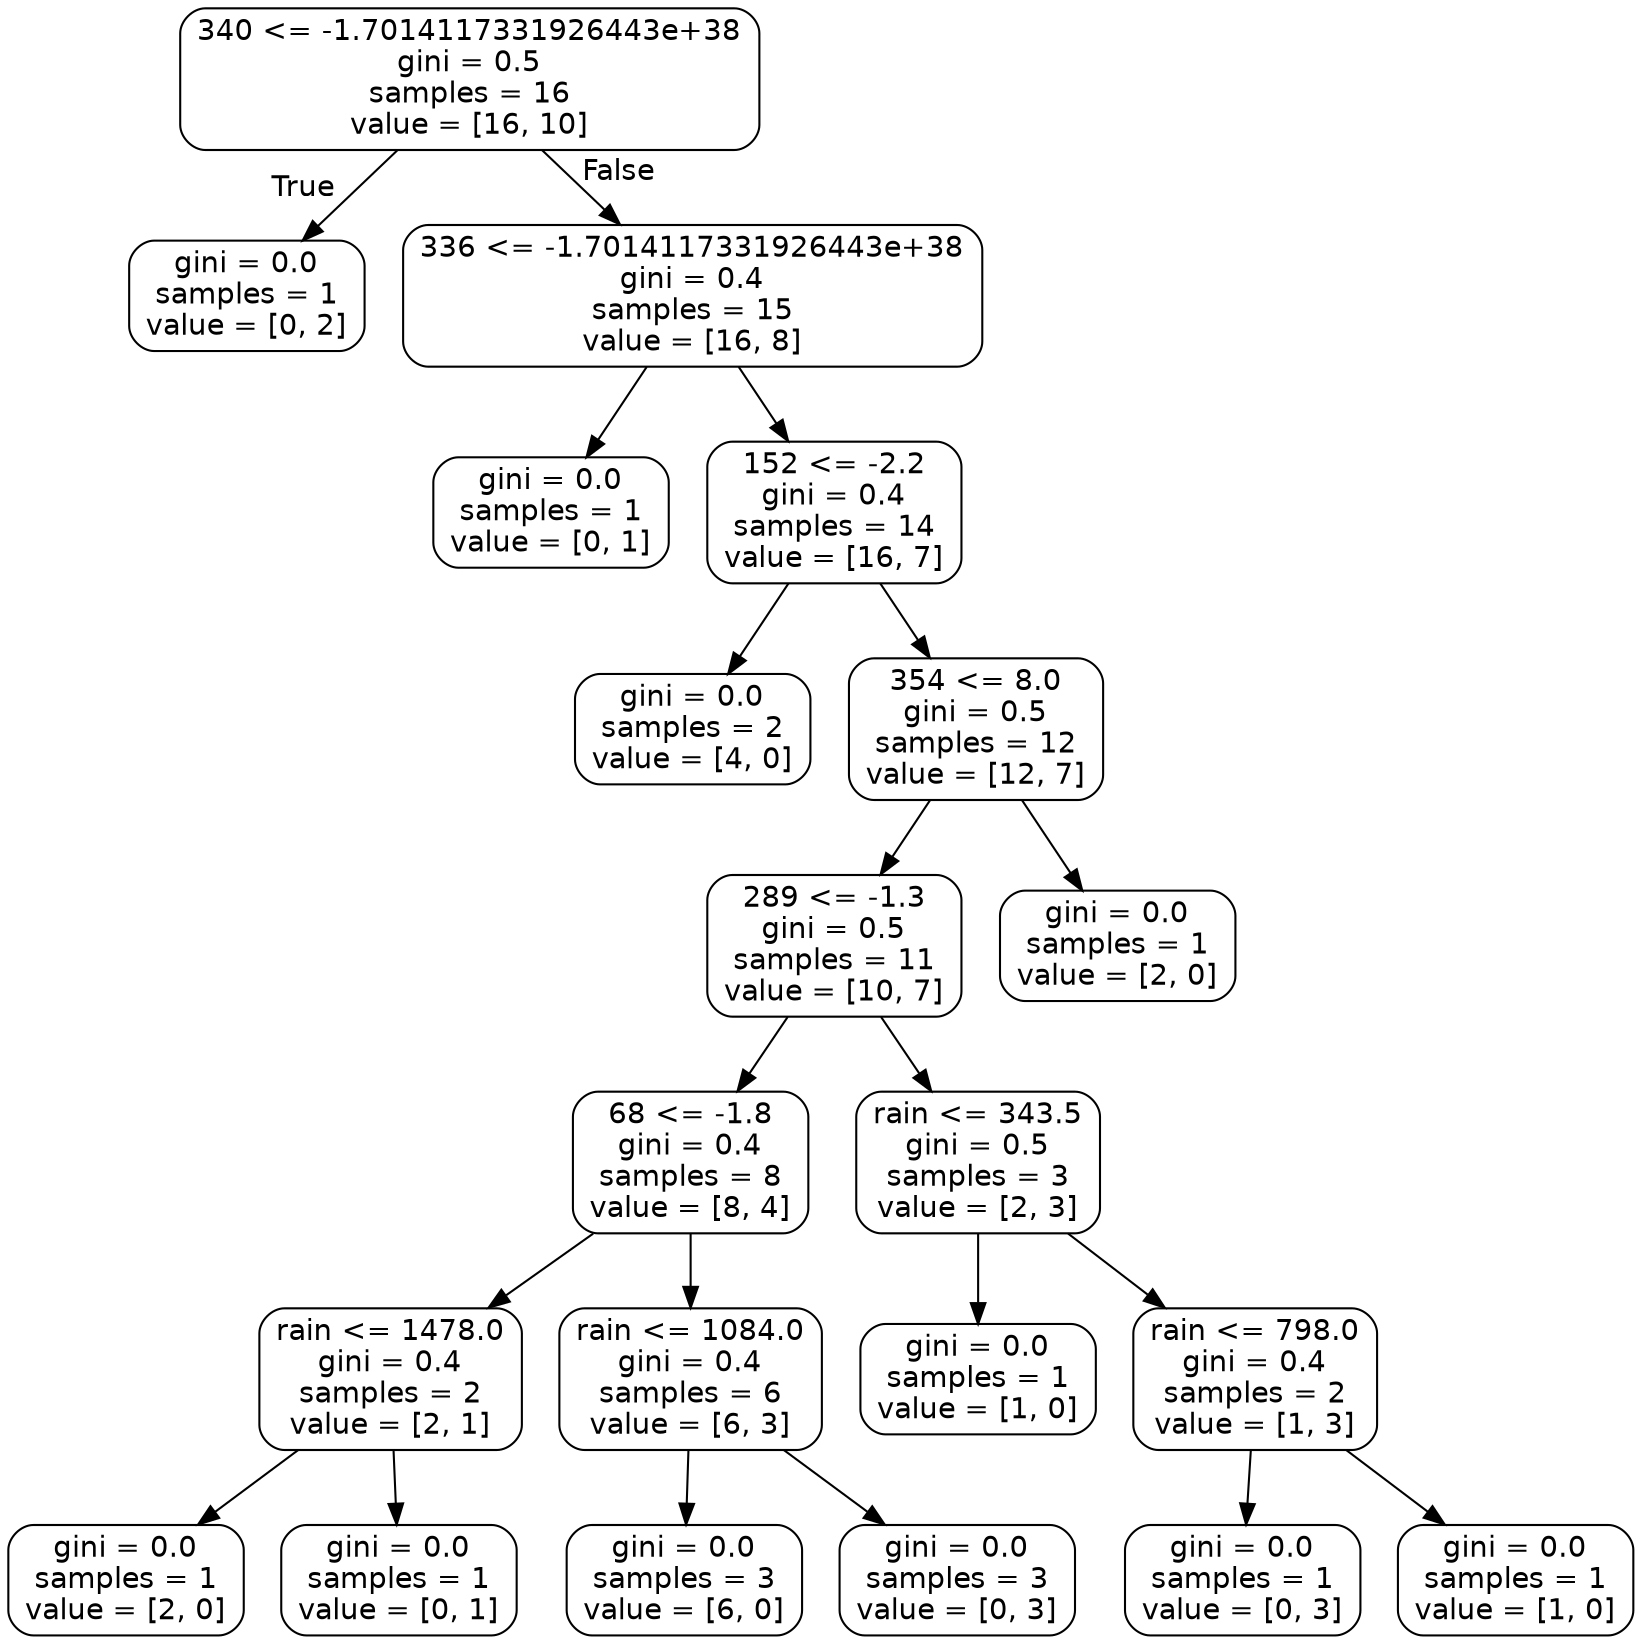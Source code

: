 digraph Tree {
node [shape=box, style="rounded", color="black", fontname=helvetica] ;
edge [fontname=helvetica] ;
0 [label="340 <= -1.7014117331926443e+38\ngini = 0.5\nsamples = 16\nvalue = [16, 10]"] ;
1 [label="gini = 0.0\nsamples = 1\nvalue = [0, 2]"] ;
0 -> 1 [labeldistance=2.5, labelangle=45, headlabel="True"] ;
2 [label="336 <= -1.7014117331926443e+38\ngini = 0.4\nsamples = 15\nvalue = [16, 8]"] ;
0 -> 2 [labeldistance=2.5, labelangle=-45, headlabel="False"] ;
3 [label="gini = 0.0\nsamples = 1\nvalue = [0, 1]"] ;
2 -> 3 ;
4 [label="152 <= -2.2\ngini = 0.4\nsamples = 14\nvalue = [16, 7]"] ;
2 -> 4 ;
5 [label="gini = 0.0\nsamples = 2\nvalue = [4, 0]"] ;
4 -> 5 ;
6 [label="354 <= 8.0\ngini = 0.5\nsamples = 12\nvalue = [12, 7]"] ;
4 -> 6 ;
7 [label="289 <= -1.3\ngini = 0.5\nsamples = 11\nvalue = [10, 7]"] ;
6 -> 7 ;
8 [label="68 <= -1.8\ngini = 0.4\nsamples = 8\nvalue = [8, 4]"] ;
7 -> 8 ;
9 [label="rain <= 1478.0\ngini = 0.4\nsamples = 2\nvalue = [2, 1]"] ;
8 -> 9 ;
10 [label="gini = 0.0\nsamples = 1\nvalue = [2, 0]"] ;
9 -> 10 ;
11 [label="gini = 0.0\nsamples = 1\nvalue = [0, 1]"] ;
9 -> 11 ;
12 [label="rain <= 1084.0\ngini = 0.4\nsamples = 6\nvalue = [6, 3]"] ;
8 -> 12 ;
13 [label="gini = 0.0\nsamples = 3\nvalue = [6, 0]"] ;
12 -> 13 ;
14 [label="gini = 0.0\nsamples = 3\nvalue = [0, 3]"] ;
12 -> 14 ;
15 [label="rain <= 343.5\ngini = 0.5\nsamples = 3\nvalue = [2, 3]"] ;
7 -> 15 ;
16 [label="gini = 0.0\nsamples = 1\nvalue = [1, 0]"] ;
15 -> 16 ;
17 [label="rain <= 798.0\ngini = 0.4\nsamples = 2\nvalue = [1, 3]"] ;
15 -> 17 ;
18 [label="gini = 0.0\nsamples = 1\nvalue = [0, 3]"] ;
17 -> 18 ;
19 [label="gini = 0.0\nsamples = 1\nvalue = [1, 0]"] ;
17 -> 19 ;
20 [label="gini = 0.0\nsamples = 1\nvalue = [2, 0]"] ;
6 -> 20 ;
}